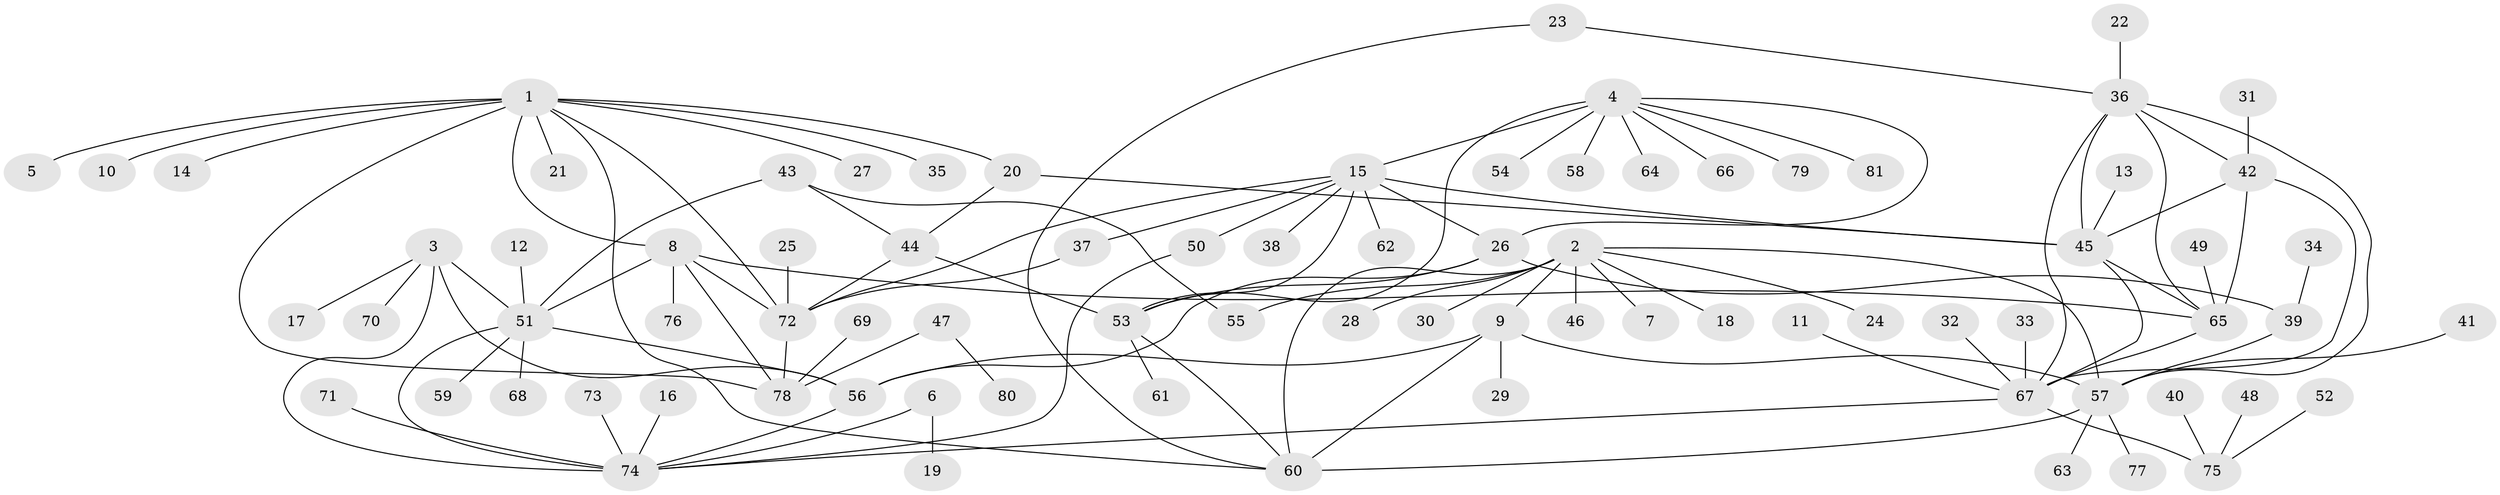 // original degree distribution, {8: 0.05357142857142857, 9: 0.026785714285714284, 7: 0.05357142857142857, 6: 0.03571428571428571, 10: 0.026785714285714284, 11: 0.017857142857142856, 4: 0.026785714285714284, 3: 0.03571428571428571, 1: 0.625, 2: 0.08928571428571429, 5: 0.008928571428571428}
// Generated by graph-tools (version 1.1) at 2025/37/03/04/25 23:37:48]
// undirected, 81 vertices, 113 edges
graph export_dot {
  node [color=gray90,style=filled];
  1;
  2;
  3;
  4;
  5;
  6;
  7;
  8;
  9;
  10;
  11;
  12;
  13;
  14;
  15;
  16;
  17;
  18;
  19;
  20;
  21;
  22;
  23;
  24;
  25;
  26;
  27;
  28;
  29;
  30;
  31;
  32;
  33;
  34;
  35;
  36;
  37;
  38;
  39;
  40;
  41;
  42;
  43;
  44;
  45;
  46;
  47;
  48;
  49;
  50;
  51;
  52;
  53;
  54;
  55;
  56;
  57;
  58;
  59;
  60;
  61;
  62;
  63;
  64;
  65;
  66;
  67;
  68;
  69;
  70;
  71;
  72;
  73;
  74;
  75;
  76;
  77;
  78;
  79;
  80;
  81;
  1 -- 5 [weight=1.0];
  1 -- 8 [weight=2.0];
  1 -- 10 [weight=1.0];
  1 -- 14 [weight=1.0];
  1 -- 20 [weight=1.0];
  1 -- 21 [weight=1.0];
  1 -- 27 [weight=1.0];
  1 -- 35 [weight=1.0];
  1 -- 60 [weight=1.0];
  1 -- 72 [weight=2.0];
  1 -- 78 [weight=2.0];
  2 -- 7 [weight=1.0];
  2 -- 9 [weight=2.0];
  2 -- 18 [weight=1.0];
  2 -- 24 [weight=1.0];
  2 -- 28 [weight=1.0];
  2 -- 30 [weight=1.0];
  2 -- 46 [weight=1.0];
  2 -- 55 [weight=1.0];
  2 -- 57 [weight=2.0];
  2 -- 60 [weight=2.0];
  3 -- 17 [weight=1.0];
  3 -- 51 [weight=2.0];
  3 -- 56 [weight=2.0];
  3 -- 70 [weight=1.0];
  3 -- 74 [weight=2.0];
  4 -- 15 [weight=2.0];
  4 -- 26 [weight=2.0];
  4 -- 53 [weight=2.0];
  4 -- 54 [weight=1.0];
  4 -- 58 [weight=1.0];
  4 -- 64 [weight=1.0];
  4 -- 66 [weight=1.0];
  4 -- 79 [weight=1.0];
  4 -- 81 [weight=1.0];
  6 -- 19 [weight=1.0];
  6 -- 74 [weight=1.0];
  8 -- 51 [weight=1.0];
  8 -- 65 [weight=1.0];
  8 -- 72 [weight=1.0];
  8 -- 76 [weight=1.0];
  8 -- 78 [weight=1.0];
  9 -- 29 [weight=1.0];
  9 -- 56 [weight=1.0];
  9 -- 57 [weight=1.0];
  9 -- 60 [weight=1.0];
  11 -- 67 [weight=1.0];
  12 -- 51 [weight=1.0];
  13 -- 45 [weight=1.0];
  15 -- 26 [weight=1.0];
  15 -- 37 [weight=1.0];
  15 -- 38 [weight=1.0];
  15 -- 45 [weight=1.0];
  15 -- 50 [weight=1.0];
  15 -- 53 [weight=1.0];
  15 -- 62 [weight=1.0];
  15 -- 72 [weight=1.0];
  16 -- 74 [weight=1.0];
  20 -- 44 [weight=1.0];
  20 -- 45 [weight=1.0];
  22 -- 36 [weight=1.0];
  23 -- 36 [weight=1.0];
  23 -- 60 [weight=1.0];
  25 -- 72 [weight=1.0];
  26 -- 39 [weight=1.0];
  26 -- 53 [weight=1.0];
  26 -- 56 [weight=1.0];
  31 -- 42 [weight=1.0];
  32 -- 67 [weight=1.0];
  33 -- 67 [weight=1.0];
  34 -- 39 [weight=1.0];
  36 -- 42 [weight=1.0];
  36 -- 45 [weight=1.0];
  36 -- 57 [weight=1.0];
  36 -- 65 [weight=1.0];
  36 -- 67 [weight=1.0];
  37 -- 72 [weight=1.0];
  39 -- 57 [weight=1.0];
  40 -- 75 [weight=1.0];
  41 -- 57 [weight=1.0];
  42 -- 45 [weight=1.0];
  42 -- 65 [weight=1.0];
  42 -- 67 [weight=1.0];
  43 -- 44 [weight=1.0];
  43 -- 51 [weight=1.0];
  43 -- 55 [weight=1.0];
  44 -- 53 [weight=1.0];
  44 -- 72 [weight=1.0];
  45 -- 65 [weight=1.0];
  45 -- 67 [weight=1.0];
  47 -- 78 [weight=1.0];
  47 -- 80 [weight=1.0];
  48 -- 75 [weight=1.0];
  49 -- 65 [weight=1.0];
  50 -- 74 [weight=1.0];
  51 -- 56 [weight=1.0];
  51 -- 59 [weight=1.0];
  51 -- 68 [weight=1.0];
  51 -- 74 [weight=1.0];
  52 -- 75 [weight=1.0];
  53 -- 60 [weight=1.0];
  53 -- 61 [weight=1.0];
  56 -- 74 [weight=1.0];
  57 -- 60 [weight=1.0];
  57 -- 63 [weight=1.0];
  57 -- 77 [weight=1.0];
  65 -- 67 [weight=1.0];
  67 -- 74 [weight=1.0];
  67 -- 75 [weight=1.0];
  69 -- 78 [weight=1.0];
  71 -- 74 [weight=1.0];
  72 -- 78 [weight=1.0];
  73 -- 74 [weight=1.0];
}
